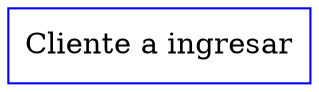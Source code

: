  digraph G {
 rankdir=LR;
 inicio [label="Cliente a ingresar", color="blue", shape="rectangle"];
 }
